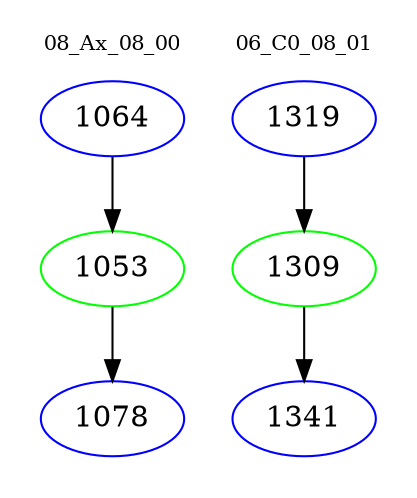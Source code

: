 digraph{
subgraph cluster_0 {
color = white
label = "08_Ax_08_00";
fontsize=10;
T0_1064 [label="1064", color="blue"]
T0_1064 -> T0_1053 [color="black"]
T0_1053 [label="1053", color="green"]
T0_1053 -> T0_1078 [color="black"]
T0_1078 [label="1078", color="blue"]
}
subgraph cluster_1 {
color = white
label = "06_C0_08_01";
fontsize=10;
T1_1319 [label="1319", color="blue"]
T1_1319 -> T1_1309 [color="black"]
T1_1309 [label="1309", color="green"]
T1_1309 -> T1_1341 [color="black"]
T1_1341 [label="1341", color="blue"]
}
}
